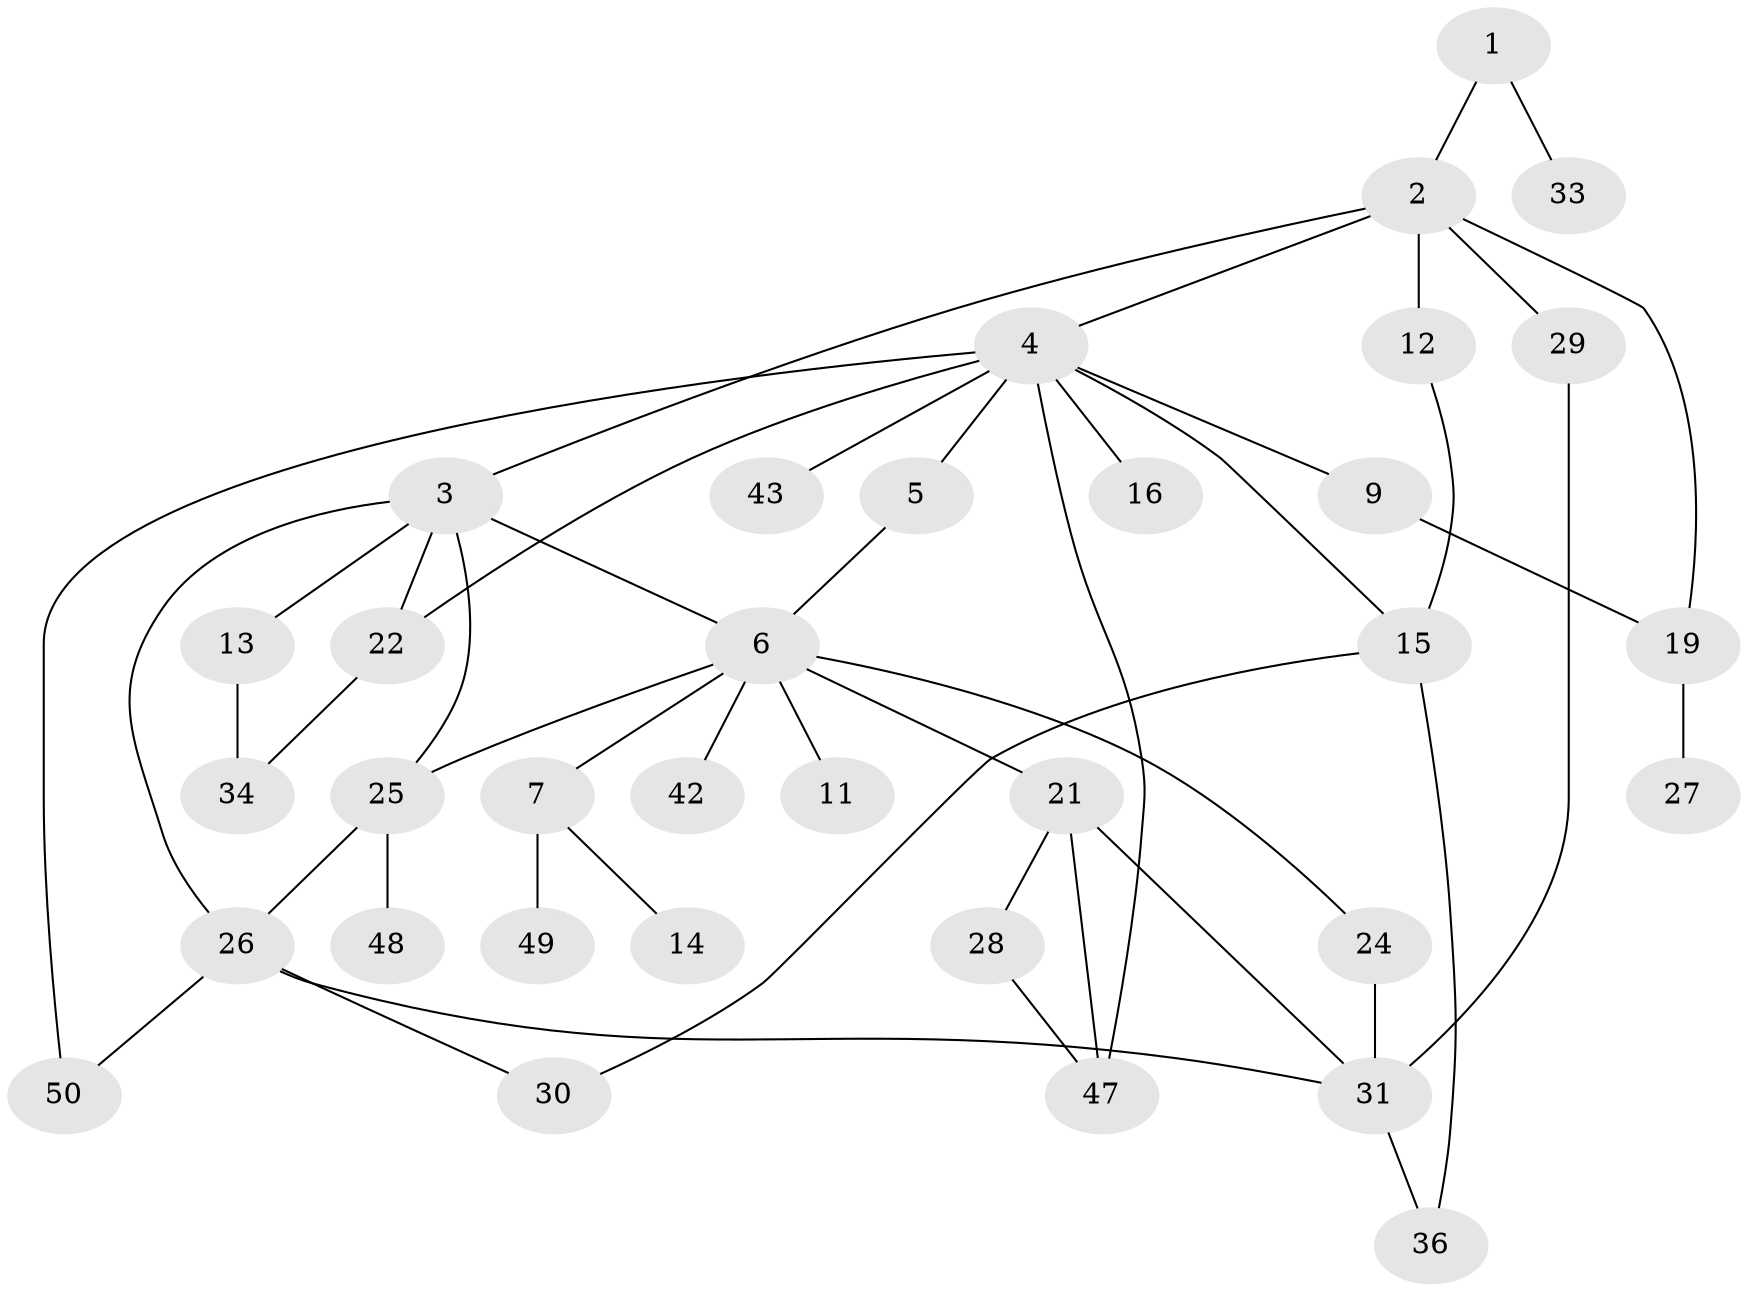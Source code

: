 // Generated by graph-tools (version 1.1) at 2025/23/03/03/25 07:23:33]
// undirected, 34 vertices, 48 edges
graph export_dot {
graph [start="1"]
  node [color=gray90,style=filled];
  1 [super="+23"];
  2 [super="+32"];
  3 [super="+18"];
  4 [super="+10"];
  5 [super="+39"];
  6 [super="+17"];
  7 [super="+8"];
  9;
  11;
  12;
  13 [super="+45"];
  14;
  15 [super="+20"];
  16;
  19 [super="+44"];
  21;
  22 [super="+46"];
  24;
  25 [super="+40"];
  26 [super="+37"];
  27;
  28 [super="+38"];
  29 [super="+41"];
  30 [super="+53"];
  31 [super="+35"];
  33;
  34 [super="+54"];
  36;
  42 [super="+51"];
  43;
  47 [super="+52"];
  48;
  49;
  50;
  1 -- 2;
  1 -- 33;
  2 -- 3;
  2 -- 4;
  2 -- 12;
  2 -- 19;
  2 -- 29;
  3 -- 6;
  3 -- 13;
  3 -- 22;
  3 -- 25;
  3 -- 26;
  4 -- 5;
  4 -- 9;
  4 -- 16;
  4 -- 43;
  4 -- 50;
  4 -- 47;
  4 -- 15;
  4 -- 22;
  5 -- 6;
  6 -- 7;
  6 -- 11;
  6 -- 21;
  6 -- 24;
  6 -- 25;
  6 -- 42;
  7 -- 14;
  7 -- 49;
  9 -- 19;
  12 -- 15;
  13 -- 34;
  15 -- 30;
  15 -- 36;
  19 -- 27;
  21 -- 28;
  21 -- 31;
  21 -- 47;
  22 -- 34;
  24 -- 31;
  25 -- 48;
  25 -- 26;
  26 -- 50;
  26 -- 31;
  26 -- 30;
  28 -- 47;
  29 -- 31;
  31 -- 36;
}

